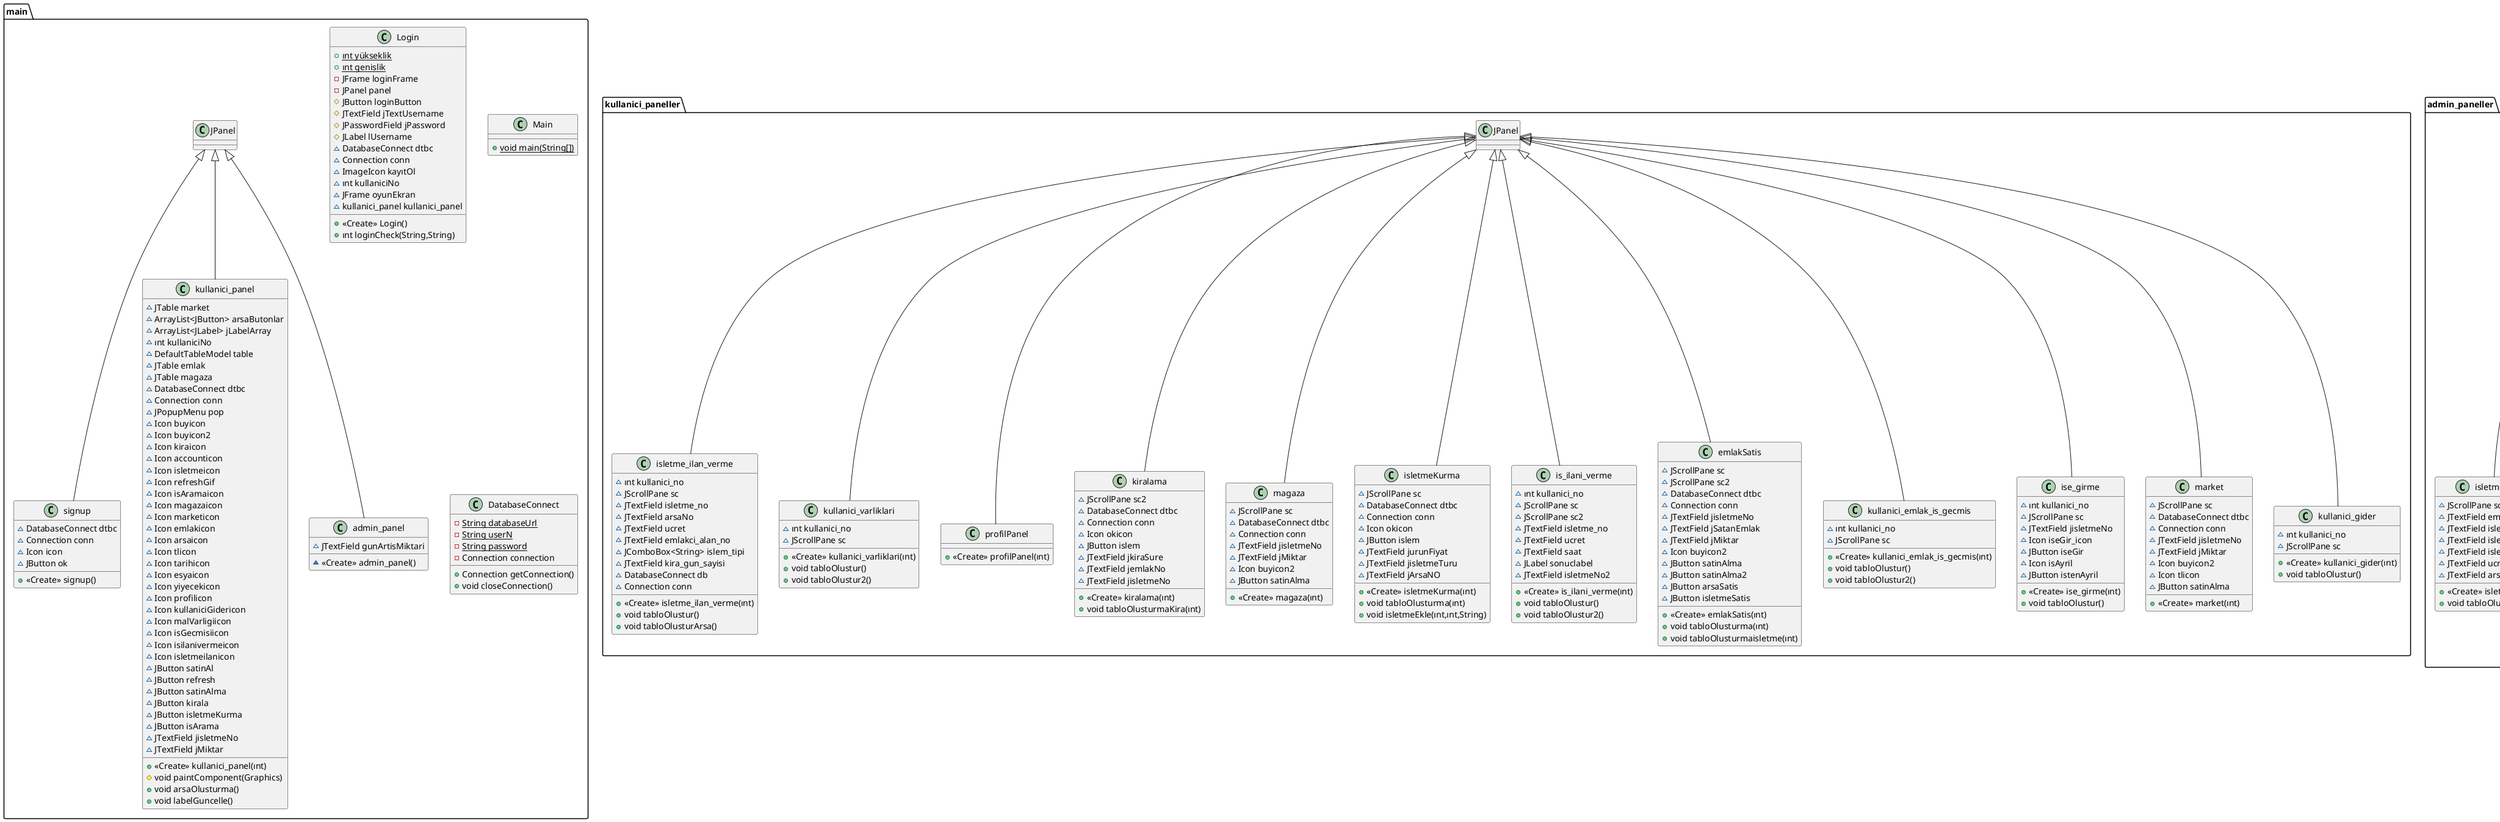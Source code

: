 @startuml
class kullanici_paneller.isletme_ilan_verme {
~ ınt kullanici_no
~ JScrollPane sc
~ JTextField isletme_no
~ JTextField arsaNo
~ JTextField ucret
~ JTextField emlakci_alan_no
~ JComboBox<String> islem_tipi
~ JTextField kira_gun_sayisi
~ DatabaseConnect db
~ Connection conn
+ <<Create>> isletme_ilan_verme(ınt)
+ void tabloOlustur()
+ void tabloOlusturArsa()
}
class main.signup {
~ DatabaseConnect dtbc
~ Connection conn
~ Icon icon
~ JButton ok
+ <<Create>> signup()
}
class main.kullanici_panel {
~ JTable market
~ ArrayList<JButton> arsaButonlar
~ ArrayList<JLabel> jLabelArray
~ ınt kullaniciNo
~ DefaultTableModel table
~ JTable emlak
~ JTable magaza
~ DatabaseConnect dtbc
~ Connection conn
~ JPopupMenu pop
~ Icon buyicon
~ Icon buyicon2
~ Icon kiraicon
~ Icon accounticon
~ Icon isletmeicon
~ Icon refreshGif
~ Icon isAramaicon
~ Icon magazaicon
~ Icon marketicon
~ Icon emlakicon
~ Icon arsaicon
~ Icon tlicon
~ Icon tarihicon
~ Icon esyaicon
~ Icon yiyecekicon
~ Icon profilicon
~ Icon kullaniciGidericon
~ Icon malVarligiicon
~ Icon isGecmisiicon
~ Icon isilanivermeicon
~ Icon isletmeilanicon
~ JButton satinAl
~ JButton refresh
~ JButton satinAlma
~ JButton kirala
~ JButton isletmeKurma
~ JButton isArama
~ JTextField jisletmeNo
~ JTextField jMiktar
+ <<Create>> kullanici_panel(ınt)
# void paintComponent(Graphics)
+ void arsaOlusturma()
+ void labelGuncelle()
}
class kullanici_paneller.kullanici_varliklari {
~ ınt kullanici_no
~ JScrollPane sc
+ <<Create>> kullanici_varliklari(ınt)
+ void tabloOlustur()
+ void tabloOlustur2()
}
class admin_paneller.isletme_ilanlari {
~ JScrollPane sc
~ JTextField emlakci
~ JTextField isletme_no
~ JTextField islem_yapan_no
~ JTextField islemTipi
~ JTextField ucret
~ JTextField arsaID
+ <<Create>> isletme_ilanlari()
+ void tabloOlustur()
}
class kullanici_paneller.profilPanel {
+ <<Create>> profilPanel(ınt)
}
class kullanici_paneller.kiralama {
~ JScrollPane sc2
~ DatabaseConnect dtbc
~ Connection conn
~ Icon okicon
~ JButton islem
~ JTextField jkiraSure
~ JTextField jemlakNo
~ JTextField jisletmeNo
+ <<Create>> kiralama(ınt)
+ void tabloOlusturmaKira(ınt)
}
class admin_paneller.isletme_islem {
~ JScrollPane sc
~ JTextField isletmeNo
~ JTextField yeni_arsaNo
~ JTextField yeni_isletme_sahibiNo
~ JTextField yeni_tur
~ JTextField yeni_seviye
~ JTextField yeni_kapasite
~ JTextField yeni_calisan_sayisi
~ JTextField yeni_calisan_maasi
~ JTextField yeni_sabit_gelir_miktari
~ JTextField yeni_sabit_gelir_orani
~ JTextField yeni_seviye_baslangic_tarihi
~ JTextField yeni_ozellik
+ <<Create>> isletme_islem()
+ void tabloOlustur()
}
class kullanici_paneller.magaza {
~ JScrollPane sc
~ DatabaseConnect dtbc
~ Connection conn
~ JTextField jisletmeNo
~ JTextField jMiktar
~ Icon buyicon2
~ JButton satinAlma
+ <<Create>> magaza(ınt)
}
class admin_paneller.kullanici_guncel_calisma {
~ JScrollPane sc
~ JTextField kullaniciNo
~ JTextField yeni_isletmeNo
~ JTextField maasi
+ <<Create>> kullanici_guncel_calisma()
+ void tabloOlustur()
}
class admin_paneller.arsa_islem {
~ JScrollPane sc
~ JTextField arsaID
~ JTextField yeniSahibiID
+ <<Create>> arsa_islem()
+ void tabloOlustur()
}
class kullanici_paneller.isletmeKurma {
~ JScrollPane sc
~ DatabaseConnect dtbc
~ Connection conn
~ Icon okicon
~ JButton islem
~ JTextField jurunFiyat
~ JTextField jisletmeTuru
~ JTextField jArsaNO
+ <<Create>> isletmeKurma(ınt)
+ void tabloOlusturma(ınt)
+ void isletmeEkle(ınt,ınt,String)
}
class kullanici_paneller.is_ilani_verme {
~ ınt kullanici_no
~ JScrollPane sc
~ JScrollPane sc2
~ JTextField isletme_no
~ JTextField ucret
~ JTextField saat
~ JLabel sonuclabel
~ JTextField isletmeNo2
+ <<Create>> is_ilani_verme(ınt)
+ void tabloOlustur()
+ void tabloOlustur2()
}
class admin_paneller.kullanici_islem {
~ JScrollPane sc
~ JTextField oyuncuID
~ JTextField yeniPara
~ JTextField yeniEsya
~ JTextField yeniYemek
+ <<Create>> kullanici_islem()
+ void tabloOlustur()
}
class kullanici_paneller.emlakSatis {
~ JScrollPane sc
~ JScrollPane sc2
~ DatabaseConnect dtbc
~ Connection conn
~ JTextField jisletmeNo
~ JTextField jSatanEmlak
~ JTextField jMiktar
~ Icon buyicon2
~ JButton satinAlma
~ JButton satinAlma2
~ JButton arsaSatis
~ JButton isletmeSatis
+ <<Create>> emlakSatis(ınt)
+ void tabloOlusturma(ınt)
+ void tabloOlusturmaisletme(ınt)
}
class kullanici_paneller.kullanici_emlak_is_gecmis {
~ ınt kullanici_no
~ JScrollPane sc
+ <<Create>> kullanici_emlak_is_gecmis(ınt)
+ void tabloOlustur()
+ void tabloOlustur2()
}
class admin_paneller.BaslangicAtama {
~ JTextField baslangic_yemek_miktari
~ JTextField baslangic_para_miktari
~ JTextField baslangic_esya_miktari
~ JTextField gunluk_yemek_gider
~ JTextField gunluk_para_gider
~ JTextField gunluk_esya_gider
~ JTextField yonetici_calisma_ucreti
~ JTextField oyun_alan_boyutu
~ JTextField oyun_baslangic_tarihi
~ JTextField magazaKurmaUcretMarket
~ JTextField marketKurmaUcretMarket
~ JTextField emlakKurmaUcretMarket
~ JTextField yemekilkFiyat
~ JTextField esyailkFiyat
~ JTextField emlakilkKomisyon
~ JButton atama
+ <<Create>> BaslangicAtama()
}
class admin_paneller.arsa_ilan {
~ JScrollPane sc
~ JTextField arsaID
~ JTextField emlakci
~ JTextField arsa
~ JTextField satanKisi
~ JTextField ucret
+ <<Create>> arsa_ilan()
+ void tabloOlustur()
}
class main.admin_panel {
~ JTextField gunArtisMiktari
~ <<Create>> admin_panel()
}
class kullanici_paneller.ise_girme {
~ ınt kullanici_no
~ JScrollPane sc
~ JTextField jisletmeNo
~ Icon iseGir_icon
~ JButton iseGir
~ Icon isAyril
~ JButton istenAyril
+ <<Create>> ise_girme(ınt)
+ void tabloOlustur()
}
class admin_paneller.güncel_isletme {
~ JScrollPane sc
~ JTextField alanNo
~ JTextField yeni_isletmeci
~ JTextField gunSayisi
+ <<Create>> güncel_isletme()
+ void tabloOlustur()
}
class kullanici_paneller.market {
~ JScrollPane sc
~ DatabaseConnect dtbc
~ Connection conn
~ JTextField jisletmeNo
~ JTextField jMiktar
~ Icon buyicon2
~ Icon tlicon
~ JButton satinAlma
+ <<Create>> market(ınt)
}
class main.Login {
+ {static} ınt yükseklik
+ {static} ınt genislik
- JFrame loginFrame
- JPanel panel
# JButton loginButton
# JTextField jTextUsername
# JPasswordField jPassword
# JLabel lUsername
~ DatabaseConnect dtbc
~ Connection conn
~ ImageIcon kayıtOl
~ ınt kullaniciNo
~ JFrame oyunEkran
~ kullanici_panel kullanici_panel
+ <<Create>> Login()
+ ınt loginCheck(String,String)
}
class admin_paneller.is_ilan {
~ JScrollPane sc
~ JTextField isletme_no
~ JTextField eklenecek_no
~ JTextField yeni_ucret
~ JTextField yeni_saat
~ JTextField ilanEkle
+ <<Create>> is_ilan()
+ void tabloOlustur()
}
class admin_paneller.emlak_goruntule {
~ JScrollPane sc
+ <<Create>> emlak_goruntule()
+ void tabloOlustur()
+ void tabloOlusturIsletmeSırala()
}
class admin_paneller.kullanici_gider {
~ JScrollPane sc
+ <<Create>> kullanici_gider()
+ void tabloOlustur()
}
class kullanici_paneller.kullanici_gider {
~ ınt kullanici_no
~ JScrollPane sc
+ <<Create>> kullanici_gider(ınt)
+ void tabloOlustur()
}
class admin_paneller.kullanici_calisma_kayit {
~ JScrollPane sc
+ <<Create>> kullanici_calisma_kayit()
+ void tabloOlustur()
}
class main.Main {
+ {static} void main(String[])
}
class main.DatabaseConnect {
- {static} String databaseUrl
- {static} String userN
- {static} String password
- Connection connection
+ Connection getConnection()
+ void closeConnection()
}


kullanici_paneller.JPanel <|-- kullanici_paneller.isletme_ilan_verme
main.JPanel <|-- main.signup
main.JPanel <|-- main.kullanici_panel
kullanici_paneller.JPanel <|-- kullanici_paneller.kullanici_varliklari
admin_paneller.JPanel <|-- admin_paneller.isletme_ilanlari
kullanici_paneller.JPanel <|-- kullanici_paneller.profilPanel
kullanici_paneller.JPanel <|-- kullanici_paneller.kiralama
admin_paneller.JPanel <|-- admin_paneller.isletme_islem
kullanici_paneller.JPanel <|-- kullanici_paneller.magaza
admin_paneller.JPanel <|-- admin_paneller.kullanici_guncel_calisma
admin_paneller.JPanel <|-- admin_paneller.arsa_islem
kullanici_paneller.JPanel <|-- kullanici_paneller.isletmeKurma
kullanici_paneller.JPanel <|-- kullanici_paneller.is_ilani_verme
admin_paneller.JPanel <|-- admin_paneller.kullanici_islem
kullanici_paneller.JPanel <|-- kullanici_paneller.emlakSatis
kullanici_paneller.JPanel <|-- kullanici_paneller.kullanici_emlak_is_gecmis
admin_paneller.JPanel <|-- admin_paneller.BaslangicAtama
admin_paneller.JPanel <|-- admin_paneller.arsa_ilan
main.JPanel <|-- main.admin_panel
kullanici_paneller.JPanel <|-- kullanici_paneller.ise_girme
admin_paneller.JPanel <|-- admin_paneller.güncel_isletme
kullanici_paneller.JPanel <|-- kullanici_paneller.market
admin_paneller.JPanel <|-- admin_paneller.is_ilan
admin_paneller.JPanel <|-- admin_paneller.emlak_goruntule
admin_paneller.JPanel <|-- admin_paneller.kullanici_gider
kullanici_paneller.JPanel <|-- kullanici_paneller.kullanici_gider
admin_paneller.JPanel <|-- admin_paneller.kullanici_calisma_kayit
@enduml